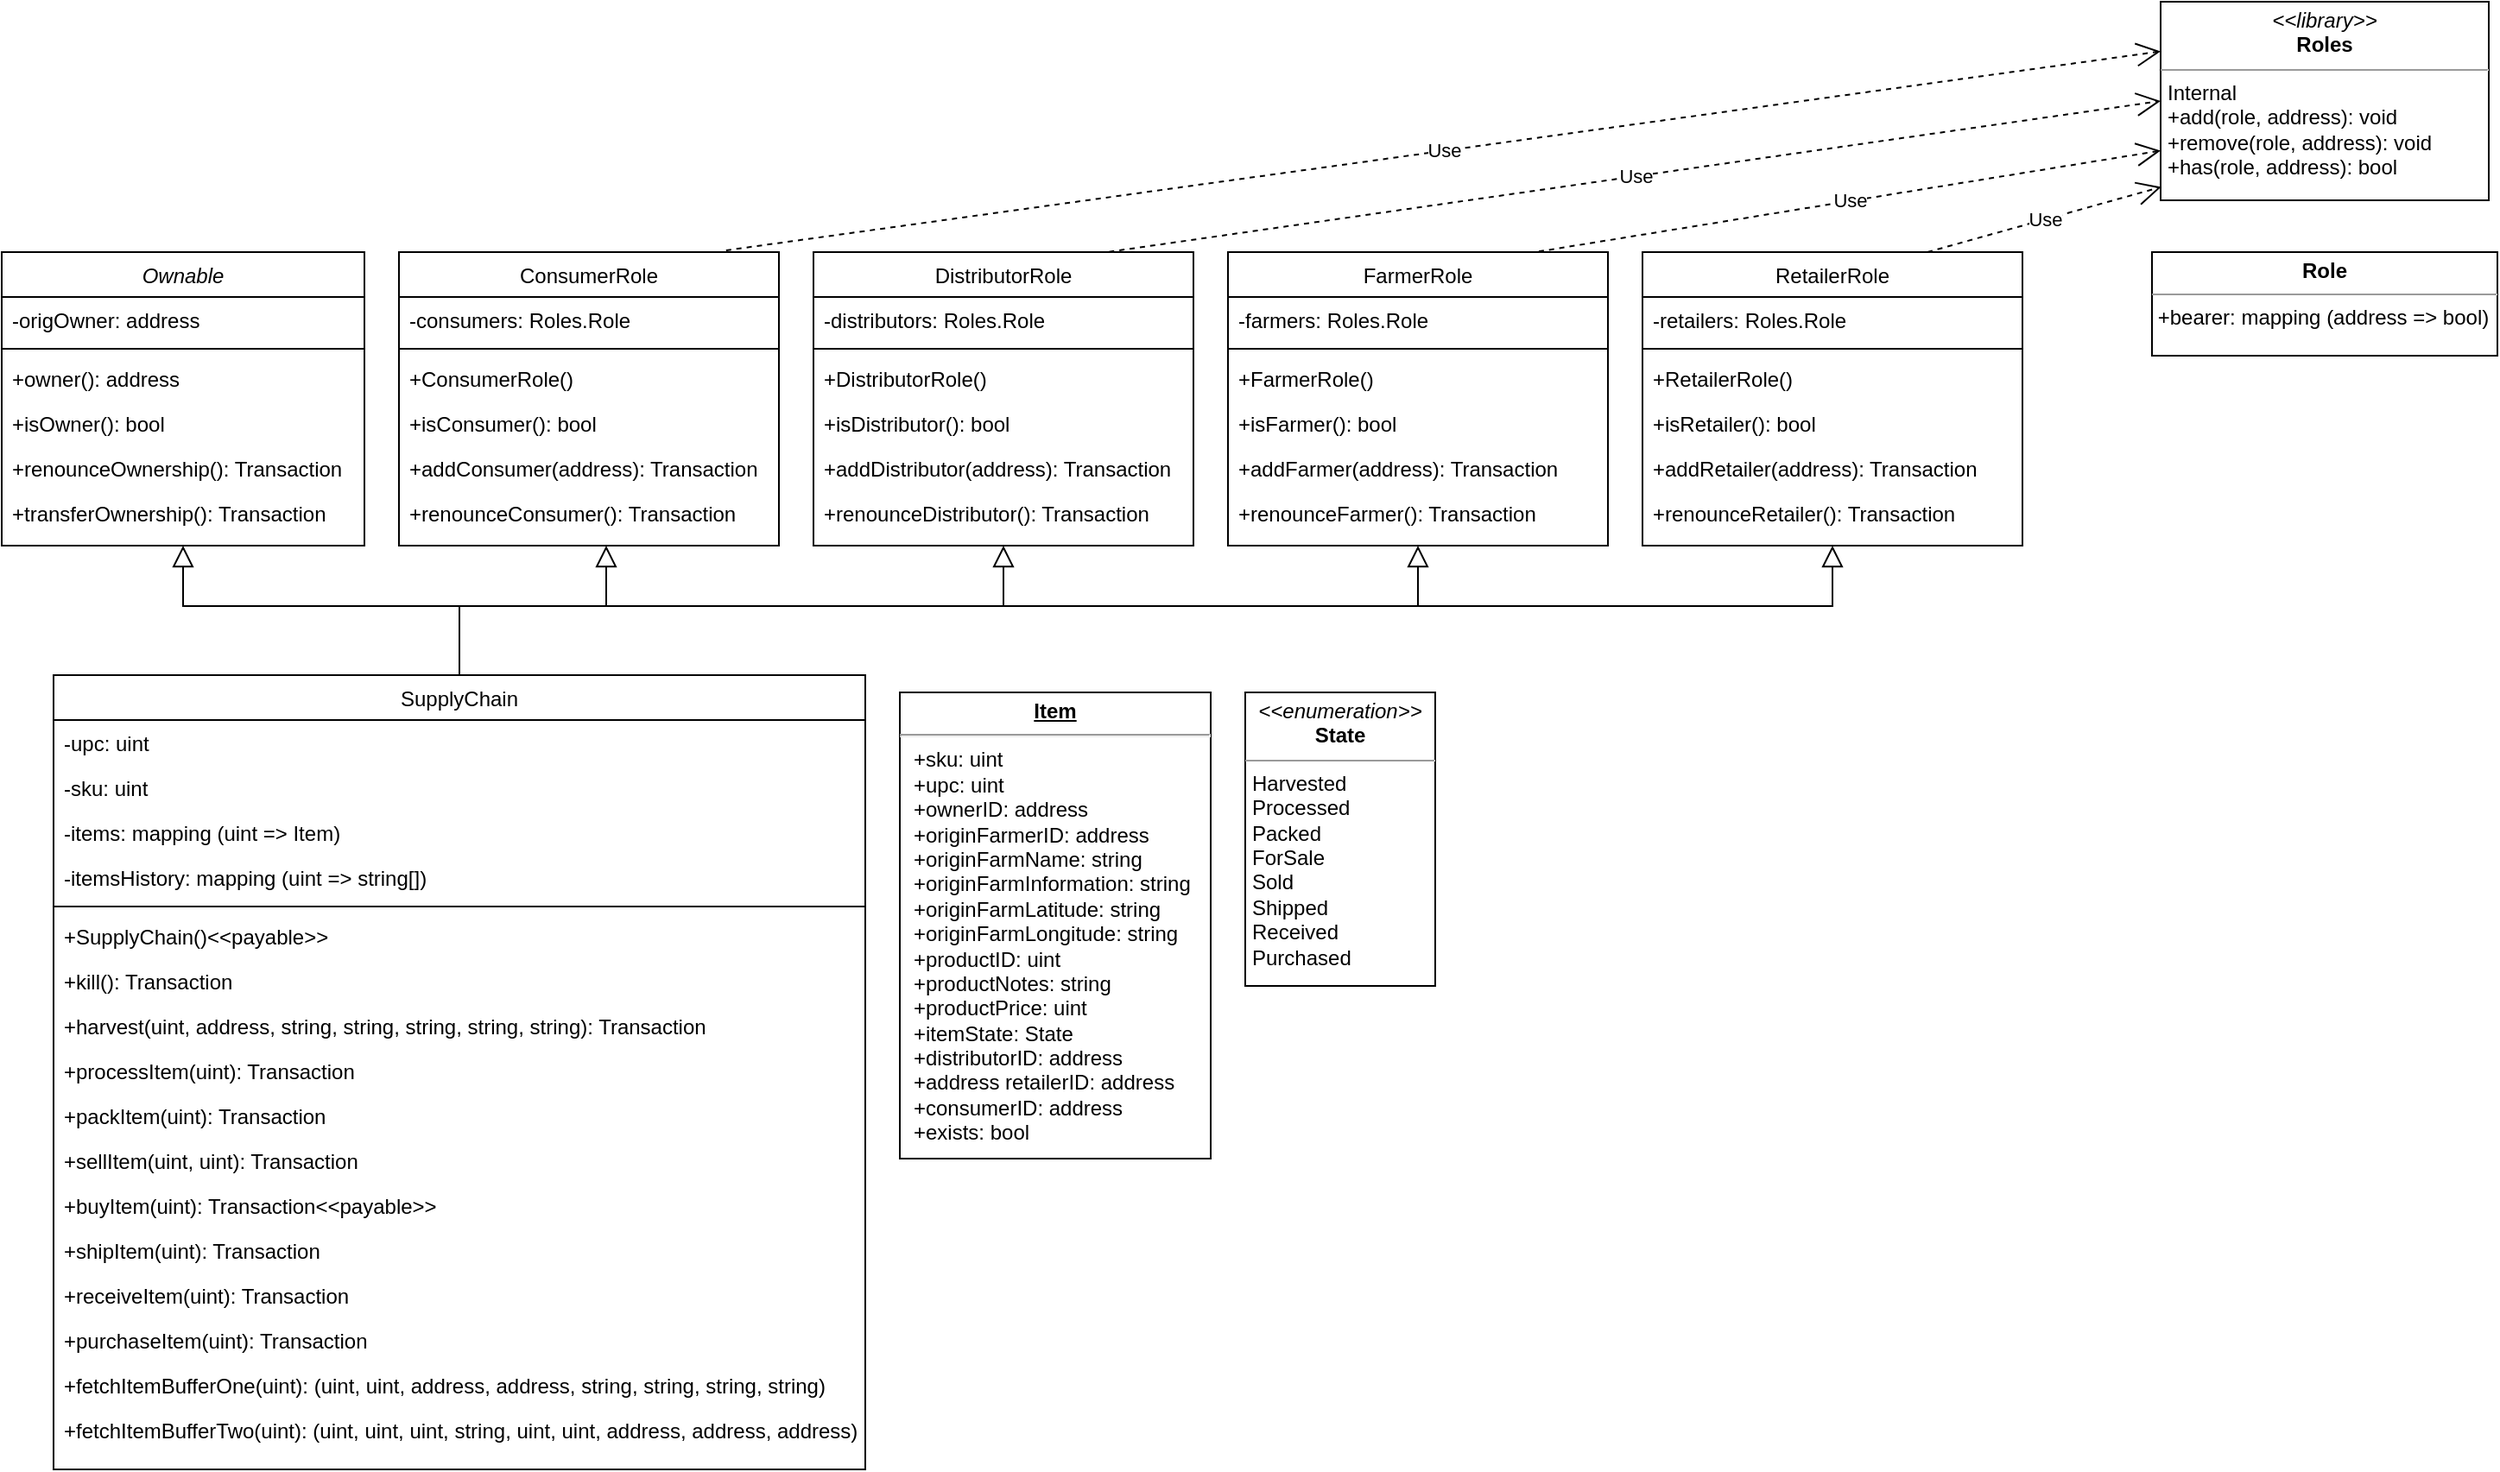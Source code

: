<mxfile version="15.7.4" type="device"><diagram id="C5RBs43oDa-KdzZeNtuy" name="Page-1"><mxGraphModel dx="1892" dy="1178" grid="1" gridSize="10" guides="1" tooltips="1" connect="1" arrows="1" fold="1" page="1" pageScale="1" pageWidth="827" pageHeight="1169" math="0" shadow="0"><root><mxCell id="WIyWlLk6GJQsqaUBKTNV-0"/><mxCell id="WIyWlLk6GJQsqaUBKTNV-1" parent="WIyWlLk6GJQsqaUBKTNV-0"/><mxCell id="zkfFHV4jXpPFQw0GAbJ--0" value="Ownable" style="swimlane;fontStyle=2;align=center;verticalAlign=top;childLayout=stackLayout;horizontal=1;startSize=26;horizontalStack=0;resizeParent=1;resizeLast=0;collapsible=1;marginBottom=0;rounded=0;shadow=0;strokeWidth=1;" parent="WIyWlLk6GJQsqaUBKTNV-1" vertex="1"><mxGeometry x="50" y="585" width="210" height="170" as="geometry"><mxRectangle x="230" y="140" width="160" height="26" as="alternateBounds"/></mxGeometry></mxCell><mxCell id="zkfFHV4jXpPFQw0GAbJ--1" value="-origOwner: address" style="text;align=left;verticalAlign=top;spacingLeft=4;spacingRight=4;overflow=hidden;rotatable=0;points=[[0,0.5],[1,0.5]];portConstraint=eastwest;" parent="zkfFHV4jXpPFQw0GAbJ--0" vertex="1"><mxGeometry y="26" width="210" height="26" as="geometry"/></mxCell><mxCell id="zkfFHV4jXpPFQw0GAbJ--4" value="" style="line;html=1;strokeWidth=1;align=left;verticalAlign=middle;spacingTop=-1;spacingLeft=3;spacingRight=3;rotatable=0;labelPosition=right;points=[];portConstraint=eastwest;" parent="zkfFHV4jXpPFQw0GAbJ--0" vertex="1"><mxGeometry y="52" width="210" height="8" as="geometry"/></mxCell><mxCell id="zkfFHV4jXpPFQw0GAbJ--5" value="+owner(): address" style="text;align=left;verticalAlign=top;spacingLeft=4;spacingRight=4;overflow=hidden;rotatable=0;points=[[0,0.5],[1,0.5]];portConstraint=eastwest;" parent="zkfFHV4jXpPFQw0GAbJ--0" vertex="1"><mxGeometry y="60" width="210" height="26" as="geometry"/></mxCell><mxCell id="AVMM9S_EN0SR5OGyoRbt-25" value="+isOwner(): bool" style="text;align=left;verticalAlign=top;spacingLeft=4;spacingRight=4;overflow=hidden;rotatable=0;points=[[0,0.5],[1,0.5]];portConstraint=eastwest;" vertex="1" parent="zkfFHV4jXpPFQw0GAbJ--0"><mxGeometry y="86" width="210" height="26" as="geometry"/></mxCell><mxCell id="AVMM9S_EN0SR5OGyoRbt-26" value="+renounceOwnership(): Transaction" style="text;align=left;verticalAlign=top;spacingLeft=4;spacingRight=4;overflow=hidden;rotatable=0;points=[[0,0.5],[1,0.5]];portConstraint=eastwest;" vertex="1" parent="zkfFHV4jXpPFQw0GAbJ--0"><mxGeometry y="112" width="210" height="26" as="geometry"/></mxCell><mxCell id="AVMM9S_EN0SR5OGyoRbt-27" value="+transferOwnership(): Transaction" style="text;align=left;verticalAlign=top;spacingLeft=4;spacingRight=4;overflow=hidden;rotatable=0;points=[[0,0.5],[1,0.5]];portConstraint=eastwest;" vertex="1" parent="zkfFHV4jXpPFQw0GAbJ--0"><mxGeometry y="138" width="210" height="26" as="geometry"/></mxCell><mxCell id="zkfFHV4jXpPFQw0GAbJ--6" value="SupplyChain" style="swimlane;fontStyle=0;align=center;verticalAlign=top;childLayout=stackLayout;horizontal=1;startSize=26;horizontalStack=0;resizeParent=1;resizeLast=0;collapsible=1;marginBottom=0;rounded=0;shadow=0;strokeWidth=1;" parent="WIyWlLk6GJQsqaUBKTNV-1" vertex="1"><mxGeometry x="80" y="830" width="470" height="460" as="geometry"><mxRectangle x="130" y="380" width="160" height="26" as="alternateBounds"/></mxGeometry></mxCell><mxCell id="zkfFHV4jXpPFQw0GAbJ--7" value="-upc: uint" style="text;align=left;verticalAlign=top;spacingLeft=4;spacingRight=4;overflow=hidden;rotatable=0;points=[[0,0.5],[1,0.5]];portConstraint=eastwest;" parent="zkfFHV4jXpPFQw0GAbJ--6" vertex="1"><mxGeometry y="26" width="470" height="26" as="geometry"/></mxCell><mxCell id="zkfFHV4jXpPFQw0GAbJ--8" value="-sku: uint" style="text;align=left;verticalAlign=top;spacingLeft=4;spacingRight=4;overflow=hidden;rotatable=0;points=[[0,0.5],[1,0.5]];portConstraint=eastwest;rounded=0;shadow=0;html=0;" parent="zkfFHV4jXpPFQw0GAbJ--6" vertex="1"><mxGeometry y="52" width="470" height="26" as="geometry"/></mxCell><mxCell id="AVMM9S_EN0SR5OGyoRbt-3" value="-items: mapping (uint =&gt; Item)" style="text;align=left;verticalAlign=top;spacingLeft=4;spacingRight=4;overflow=hidden;rotatable=0;points=[[0,0.5],[1,0.5]];portConstraint=eastwest;rounded=0;shadow=0;html=0;" vertex="1" parent="zkfFHV4jXpPFQw0GAbJ--6"><mxGeometry y="78" width="470" height="26" as="geometry"/></mxCell><mxCell id="zkfFHV4jXpPFQw0GAbJ--10" value="-itemsHistory: mapping (uint =&gt; string[])" style="text;align=left;verticalAlign=top;spacingLeft=4;spacingRight=4;overflow=hidden;rotatable=0;points=[[0,0.5],[1,0.5]];portConstraint=eastwest;fontStyle=0" parent="zkfFHV4jXpPFQw0GAbJ--6" vertex="1"><mxGeometry y="104" width="470" height="26" as="geometry"/></mxCell><mxCell id="zkfFHV4jXpPFQw0GAbJ--9" value="" style="line;html=1;strokeWidth=1;align=left;verticalAlign=middle;spacingTop=-1;spacingLeft=3;spacingRight=3;rotatable=0;labelPosition=right;points=[];portConstraint=eastwest;" parent="zkfFHV4jXpPFQw0GAbJ--6" vertex="1"><mxGeometry y="130" width="470" height="8" as="geometry"/></mxCell><mxCell id="AVMM9S_EN0SR5OGyoRbt-13" value="+SupplyChain()&lt;&lt;payable&gt;&gt;" style="text;align=left;verticalAlign=top;spacingLeft=4;spacingRight=4;overflow=hidden;rotatable=0;points=[[0,0.5],[1,0.5]];portConstraint=eastwest;fontStyle=0" vertex="1" parent="zkfFHV4jXpPFQw0GAbJ--6"><mxGeometry y="138" width="470" height="26" as="geometry"/></mxCell><mxCell id="AVMM9S_EN0SR5OGyoRbt-14" value="+kill(): Transaction&#10;" style="text;align=left;verticalAlign=top;spacingLeft=4;spacingRight=4;overflow=hidden;rotatable=0;points=[[0,0.5],[1,0.5]];portConstraint=eastwest;fontStyle=0" vertex="1" parent="zkfFHV4jXpPFQw0GAbJ--6"><mxGeometry y="164" width="470" height="26" as="geometry"/></mxCell><mxCell id="AVMM9S_EN0SR5OGyoRbt-15" value="+harvest(uint, address, string, string, string, string, string): Transaction&#10;" style="text;align=left;verticalAlign=top;spacingLeft=4;spacingRight=4;overflow=hidden;rotatable=0;points=[[0,0.5],[1,0.5]];portConstraint=eastwest;fontStyle=0" vertex="1" parent="zkfFHV4jXpPFQw0GAbJ--6"><mxGeometry y="190" width="470" height="26" as="geometry"/></mxCell><mxCell id="AVMM9S_EN0SR5OGyoRbt-16" value="+processItem(uint): Transaction&#10;" style="text;align=left;verticalAlign=top;spacingLeft=4;spacingRight=4;overflow=hidden;rotatable=0;points=[[0,0.5],[1,0.5]];portConstraint=eastwest;fontStyle=0" vertex="1" parent="zkfFHV4jXpPFQw0GAbJ--6"><mxGeometry y="216" width="470" height="26" as="geometry"/></mxCell><mxCell id="AVMM9S_EN0SR5OGyoRbt-17" value="+packItem(uint): Transaction&#10;" style="text;align=left;verticalAlign=top;spacingLeft=4;spacingRight=4;overflow=hidden;rotatable=0;points=[[0,0.5],[1,0.5]];portConstraint=eastwest;fontStyle=0" vertex="1" parent="zkfFHV4jXpPFQw0GAbJ--6"><mxGeometry y="242" width="470" height="26" as="geometry"/></mxCell><mxCell id="AVMM9S_EN0SR5OGyoRbt-18" value="+sellItem(uint, uint): Transaction&#10;" style="text;align=left;verticalAlign=top;spacingLeft=4;spacingRight=4;overflow=hidden;rotatable=0;points=[[0,0.5],[1,0.5]];portConstraint=eastwest;fontStyle=0" vertex="1" parent="zkfFHV4jXpPFQw0GAbJ--6"><mxGeometry y="268" width="470" height="26" as="geometry"/></mxCell><mxCell id="AVMM9S_EN0SR5OGyoRbt-19" value="+buyItem(uint): Transaction&lt;&lt;payable&gt;&gt;&#10;" style="text;align=left;verticalAlign=top;spacingLeft=4;spacingRight=4;overflow=hidden;rotatable=0;points=[[0,0.5],[1,0.5]];portConstraint=eastwest;fontStyle=0" vertex="1" parent="zkfFHV4jXpPFQw0GAbJ--6"><mxGeometry y="294" width="470" height="26" as="geometry"/></mxCell><mxCell id="AVMM9S_EN0SR5OGyoRbt-20" value="+shipItem(uint): Transaction&#10;" style="text;align=left;verticalAlign=top;spacingLeft=4;spacingRight=4;overflow=hidden;rotatable=0;points=[[0,0.5],[1,0.5]];portConstraint=eastwest;fontStyle=0" vertex="1" parent="zkfFHV4jXpPFQw0GAbJ--6"><mxGeometry y="320" width="470" height="26" as="geometry"/></mxCell><mxCell id="AVMM9S_EN0SR5OGyoRbt-21" value="+receiveItem(uint): Transaction&#10;" style="text;align=left;verticalAlign=top;spacingLeft=4;spacingRight=4;overflow=hidden;rotatable=0;points=[[0,0.5],[1,0.5]];portConstraint=eastwest;fontStyle=0" vertex="1" parent="zkfFHV4jXpPFQw0GAbJ--6"><mxGeometry y="346" width="470" height="26" as="geometry"/></mxCell><mxCell id="AVMM9S_EN0SR5OGyoRbt-22" value="+purchaseItem(uint): Transaction&#10;" style="text;align=left;verticalAlign=top;spacingLeft=4;spacingRight=4;overflow=hidden;rotatable=0;points=[[0,0.5],[1,0.5]];portConstraint=eastwest;fontStyle=0" vertex="1" parent="zkfFHV4jXpPFQw0GAbJ--6"><mxGeometry y="372" width="470" height="26" as="geometry"/></mxCell><mxCell id="AVMM9S_EN0SR5OGyoRbt-23" value="+fetchItemBufferOne(uint): (uint, uint, address, address, string, string, string, string)&#10;" style="text;align=left;verticalAlign=top;spacingLeft=4;spacingRight=4;overflow=hidden;rotatable=0;points=[[0,0.5],[1,0.5]];portConstraint=eastwest;fontStyle=0" vertex="1" parent="zkfFHV4jXpPFQw0GAbJ--6"><mxGeometry y="398" width="470" height="26" as="geometry"/></mxCell><mxCell id="AVMM9S_EN0SR5OGyoRbt-24" value="+fetchItemBufferTwo(uint): (uint, uint, uint, string, uint, uint, address, address, address)&#10;" style="text;align=left;verticalAlign=top;spacingLeft=4;spacingRight=4;overflow=hidden;rotatable=0;points=[[0,0.5],[1,0.5]];portConstraint=eastwest;fontStyle=0" vertex="1" parent="zkfFHV4jXpPFQw0GAbJ--6"><mxGeometry y="424" width="470" height="26" as="geometry"/></mxCell><mxCell id="AVMM9S_EN0SR5OGyoRbt-10" value="&lt;p style=&quot;margin: 0px ; margin-top: 4px ; text-align: center&quot;&gt;&lt;i&gt;&amp;lt;&amp;lt;enumeration&amp;gt;&amp;gt;&lt;/i&gt;&lt;br&gt;&lt;b&gt;State&lt;/b&gt;&lt;/p&gt;&lt;hr size=&quot;1&quot;&gt;&lt;p style=&quot;margin: 0px ; margin-left: 4px&quot;&gt;Harvested&lt;/p&gt;&lt;p style=&quot;margin: 0px ; margin-left: 4px&quot;&gt;Processed&lt;/p&gt;&lt;p style=&quot;margin: 0px ; margin-left: 4px&quot;&gt;Packed&lt;/p&gt;&lt;p style=&quot;margin: 0px ; margin-left: 4px&quot;&gt;ForSale&lt;/p&gt;&lt;p style=&quot;margin: 0px ; margin-left: 4px&quot;&gt;Sold&lt;/p&gt;&lt;p style=&quot;margin: 0px ; margin-left: 4px&quot;&gt;Shipped&lt;/p&gt;&lt;p style=&quot;margin: 0px ; margin-left: 4px&quot;&gt;Received&lt;/p&gt;&lt;p style=&quot;margin: 0px ; margin-left: 4px&quot;&gt;Purchased&lt;/p&gt;" style="verticalAlign=top;align=left;overflow=fill;fontSize=12;fontFamily=Helvetica;html=1;" vertex="1" parent="WIyWlLk6GJQsqaUBKTNV-1"><mxGeometry x="770" y="840" width="110" height="170" as="geometry"/></mxCell><mxCell id="AVMM9S_EN0SR5OGyoRbt-11" value="&lt;p style=&quot;margin: 0px ; margin-top: 4px ; text-align: center ; text-decoration: underline&quot;&gt;&lt;b&gt;Item&lt;/b&gt;&lt;/p&gt;&lt;hr&gt;&lt;p style=&quot;margin: 0px ; margin-left: 8px&quot;&gt;+sku: uint&lt;br&gt;+upc: uint&lt;br&gt;+ownerID: address&lt;br&gt;&lt;/p&gt;&lt;p style=&quot;margin: 0px ; margin-left: 8px&quot;&gt;+originFarmerID: address&lt;/p&gt;&lt;p style=&quot;margin: 0px ; margin-left: 8px&quot;&gt;+originFarmName: string&lt;/p&gt;&lt;p style=&quot;margin: 0px ; margin-left: 8px&quot;&gt;+originFarmInformation: string&lt;/p&gt;&lt;p style=&quot;margin: 0px ; margin-left: 8px&quot;&gt;+originFarmLatitude: string&lt;/p&gt;&lt;p style=&quot;margin: 0px ; margin-left: 8px&quot;&gt;+originFarmLongitude: string&lt;/p&gt;&lt;p style=&quot;margin: 0px ; margin-left: 8px&quot;&gt;+productID: uint&lt;/p&gt;&lt;p style=&quot;margin: 0px ; margin-left: 8px&quot;&gt;+productNotes: string&lt;/p&gt;&lt;p style=&quot;margin: 0px ; margin-left: 8px&quot;&gt;+productPrice: uint&lt;/p&gt;&lt;p style=&quot;margin: 0px ; margin-left: 8px&quot;&gt;+itemState: State&lt;/p&gt;&lt;p style=&quot;margin: 0px ; margin-left: 8px&quot;&gt;+distributorID: address&lt;/p&gt;&lt;p style=&quot;margin: 0px ; margin-left: 8px&quot;&gt;+address retailerID: address&lt;/p&gt;&lt;p style=&quot;margin: 0px ; margin-left: 8px&quot;&gt;+consumerID: address&lt;/p&gt;&lt;p style=&quot;margin: 0px ; margin-left: 8px&quot;&gt;+exists: bool&lt;/p&gt;" style="verticalAlign=top;align=left;overflow=fill;fontSize=12;fontFamily=Helvetica;html=1;" vertex="1" parent="WIyWlLk6GJQsqaUBKTNV-1"><mxGeometry x="570" y="840" width="180" height="270" as="geometry"/></mxCell><mxCell id="AVMM9S_EN0SR5OGyoRbt-28" value="ConsumerRole" style="swimlane;fontStyle=0;align=center;verticalAlign=top;childLayout=stackLayout;horizontal=1;startSize=26;horizontalStack=0;resizeParent=1;resizeLast=0;collapsible=1;marginBottom=0;rounded=0;shadow=0;strokeWidth=1;" vertex="1" parent="WIyWlLk6GJQsqaUBKTNV-1"><mxGeometry x="280" y="585" width="220" height="170" as="geometry"><mxRectangle x="230" y="140" width="160" height="26" as="alternateBounds"/></mxGeometry></mxCell><mxCell id="AVMM9S_EN0SR5OGyoRbt-29" value="-consumers: Roles.Role" style="text;align=left;verticalAlign=top;spacingLeft=4;spacingRight=4;overflow=hidden;rotatable=0;points=[[0,0.5],[1,0.5]];portConstraint=eastwest;" vertex="1" parent="AVMM9S_EN0SR5OGyoRbt-28"><mxGeometry y="26" width="220" height="26" as="geometry"/></mxCell><mxCell id="AVMM9S_EN0SR5OGyoRbt-30" value="" style="line;html=1;strokeWidth=1;align=left;verticalAlign=middle;spacingTop=-1;spacingLeft=3;spacingRight=3;rotatable=0;labelPosition=right;points=[];portConstraint=eastwest;" vertex="1" parent="AVMM9S_EN0SR5OGyoRbt-28"><mxGeometry y="52" width="220" height="8" as="geometry"/></mxCell><mxCell id="AVMM9S_EN0SR5OGyoRbt-31" value="+ConsumerRole()" style="text;align=left;verticalAlign=top;spacingLeft=4;spacingRight=4;overflow=hidden;rotatable=0;points=[[0,0.5],[1,0.5]];portConstraint=eastwest;" vertex="1" parent="AVMM9S_EN0SR5OGyoRbt-28"><mxGeometry y="60" width="220" height="26" as="geometry"/></mxCell><mxCell id="AVMM9S_EN0SR5OGyoRbt-32" value="+isConsumer(): bool" style="text;align=left;verticalAlign=top;spacingLeft=4;spacingRight=4;overflow=hidden;rotatable=0;points=[[0,0.5],[1,0.5]];portConstraint=eastwest;" vertex="1" parent="AVMM9S_EN0SR5OGyoRbt-28"><mxGeometry y="86" width="220" height="26" as="geometry"/></mxCell><mxCell id="AVMM9S_EN0SR5OGyoRbt-33" value="+addConsumer(address): Transaction" style="text;align=left;verticalAlign=top;spacingLeft=4;spacingRight=4;overflow=hidden;rotatable=0;points=[[0,0.5],[1,0.5]];portConstraint=eastwest;" vertex="1" parent="AVMM9S_EN0SR5OGyoRbt-28"><mxGeometry y="112" width="220" height="26" as="geometry"/></mxCell><mxCell id="AVMM9S_EN0SR5OGyoRbt-34" value="+renounceConsumer(): Transaction" style="text;align=left;verticalAlign=top;spacingLeft=4;spacingRight=4;overflow=hidden;rotatable=0;points=[[0,0.5],[1,0.5]];portConstraint=eastwest;" vertex="1" parent="AVMM9S_EN0SR5OGyoRbt-28"><mxGeometry y="138" width="220" height="26" as="geometry"/></mxCell><mxCell id="AVMM9S_EN0SR5OGyoRbt-37" value="&lt;p style=&quot;margin: 0px ; margin-top: 4px ; text-align: center&quot;&gt;&lt;i&gt;&amp;lt;&amp;lt;library&amp;gt;&amp;gt;&lt;/i&gt;&lt;br&gt;&lt;b&gt;Roles&lt;/b&gt;&lt;/p&gt;&lt;hr size=&quot;1&quot;&gt;&lt;p style=&quot;margin: 0px ; margin-left: 4px&quot;&gt;Internal&lt;/p&gt;&lt;p style=&quot;margin: 0px ; margin-left: 4px&quot;&gt;+add(role, address): void&lt;br&gt;+remove(role, address): void&lt;br&gt;&lt;/p&gt;&lt;p style=&quot;margin: 0px ; margin-left: 4px&quot;&gt;+has(role, address): bool&lt;/p&gt;" style="verticalAlign=top;align=left;overflow=fill;fontSize=12;fontFamily=Helvetica;html=1;" vertex="1" parent="WIyWlLk6GJQsqaUBKTNV-1"><mxGeometry x="1300" y="440" width="190" height="115" as="geometry"/></mxCell><mxCell id="AVMM9S_EN0SR5OGyoRbt-38" value="&lt;p style=&quot;margin: 0px ; margin-top: 4px ; text-align: center&quot;&gt;&lt;b&gt;Role&lt;/b&gt;&lt;/p&gt;&lt;hr size=&quot;1&quot;&gt;&lt;div style=&quot;height: 2px&quot;&gt;&amp;nbsp;+bearer:&amp;nbsp;mapping (address =&amp;gt; bool)&lt;/div&gt;&lt;div style=&quot;height: 2px&quot;&gt;&amp;nbsp;&amp;nbsp;&lt;/div&gt;" style="verticalAlign=top;align=left;overflow=fill;fontSize=12;fontFamily=Helvetica;html=1;" vertex="1" parent="WIyWlLk6GJQsqaUBKTNV-1"><mxGeometry x="1295" y="585" width="200" height="60" as="geometry"/></mxCell><mxCell id="AVMM9S_EN0SR5OGyoRbt-41" value="DistributorRole" style="swimlane;fontStyle=0;align=center;verticalAlign=top;childLayout=stackLayout;horizontal=1;startSize=26;horizontalStack=0;resizeParent=1;resizeLast=0;collapsible=1;marginBottom=0;rounded=0;shadow=0;strokeWidth=1;" vertex="1" parent="WIyWlLk6GJQsqaUBKTNV-1"><mxGeometry x="520" y="585" width="220" height="170" as="geometry"><mxRectangle x="230" y="140" width="160" height="26" as="alternateBounds"/></mxGeometry></mxCell><mxCell id="AVMM9S_EN0SR5OGyoRbt-42" value="-distributors: Roles.Role" style="text;align=left;verticalAlign=top;spacingLeft=4;spacingRight=4;overflow=hidden;rotatable=0;points=[[0,0.5],[1,0.5]];portConstraint=eastwest;" vertex="1" parent="AVMM9S_EN0SR5OGyoRbt-41"><mxGeometry y="26" width="220" height="26" as="geometry"/></mxCell><mxCell id="AVMM9S_EN0SR5OGyoRbt-43" value="" style="line;html=1;strokeWidth=1;align=left;verticalAlign=middle;spacingTop=-1;spacingLeft=3;spacingRight=3;rotatable=0;labelPosition=right;points=[];portConstraint=eastwest;" vertex="1" parent="AVMM9S_EN0SR5OGyoRbt-41"><mxGeometry y="52" width="220" height="8" as="geometry"/></mxCell><mxCell id="AVMM9S_EN0SR5OGyoRbt-44" value="+DistributorRole()" style="text;align=left;verticalAlign=top;spacingLeft=4;spacingRight=4;overflow=hidden;rotatable=0;points=[[0,0.5],[1,0.5]];portConstraint=eastwest;" vertex="1" parent="AVMM9S_EN0SR5OGyoRbt-41"><mxGeometry y="60" width="220" height="26" as="geometry"/></mxCell><mxCell id="AVMM9S_EN0SR5OGyoRbt-45" value="+isDistributor(): bool" style="text;align=left;verticalAlign=top;spacingLeft=4;spacingRight=4;overflow=hidden;rotatable=0;points=[[0,0.5],[1,0.5]];portConstraint=eastwest;" vertex="1" parent="AVMM9S_EN0SR5OGyoRbt-41"><mxGeometry y="86" width="220" height="26" as="geometry"/></mxCell><mxCell id="AVMM9S_EN0SR5OGyoRbt-46" value="+addDistributor(address): Transaction" style="text;align=left;verticalAlign=top;spacingLeft=4;spacingRight=4;overflow=hidden;rotatable=0;points=[[0,0.5],[1,0.5]];portConstraint=eastwest;" vertex="1" parent="AVMM9S_EN0SR5OGyoRbt-41"><mxGeometry y="112" width="220" height="26" as="geometry"/></mxCell><mxCell id="AVMM9S_EN0SR5OGyoRbt-47" value="+renounceDistributor(): Transaction" style="text;align=left;verticalAlign=top;spacingLeft=4;spacingRight=4;overflow=hidden;rotatable=0;points=[[0,0.5],[1,0.5]];portConstraint=eastwest;" vertex="1" parent="AVMM9S_EN0SR5OGyoRbt-41"><mxGeometry y="138" width="220" height="26" as="geometry"/></mxCell><mxCell id="AVMM9S_EN0SR5OGyoRbt-48" value="FarmerRole" style="swimlane;fontStyle=0;align=center;verticalAlign=top;childLayout=stackLayout;horizontal=1;startSize=26;horizontalStack=0;resizeParent=1;resizeLast=0;collapsible=1;marginBottom=0;rounded=0;shadow=0;strokeWidth=1;" vertex="1" parent="WIyWlLk6GJQsqaUBKTNV-1"><mxGeometry x="760" y="585" width="220" height="170" as="geometry"><mxRectangle x="230" y="140" width="160" height="26" as="alternateBounds"/></mxGeometry></mxCell><mxCell id="AVMM9S_EN0SR5OGyoRbt-49" value="-farmers: Roles.Role" style="text;align=left;verticalAlign=top;spacingLeft=4;spacingRight=4;overflow=hidden;rotatable=0;points=[[0,0.5],[1,0.5]];portConstraint=eastwest;" vertex="1" parent="AVMM9S_EN0SR5OGyoRbt-48"><mxGeometry y="26" width="220" height="26" as="geometry"/></mxCell><mxCell id="AVMM9S_EN0SR5OGyoRbt-50" value="" style="line;html=1;strokeWidth=1;align=left;verticalAlign=middle;spacingTop=-1;spacingLeft=3;spacingRight=3;rotatable=0;labelPosition=right;points=[];portConstraint=eastwest;" vertex="1" parent="AVMM9S_EN0SR5OGyoRbt-48"><mxGeometry y="52" width="220" height="8" as="geometry"/></mxCell><mxCell id="AVMM9S_EN0SR5OGyoRbt-51" value="+FarmerRole()" style="text;align=left;verticalAlign=top;spacingLeft=4;spacingRight=4;overflow=hidden;rotatable=0;points=[[0,0.5],[1,0.5]];portConstraint=eastwest;" vertex="1" parent="AVMM9S_EN0SR5OGyoRbt-48"><mxGeometry y="60" width="220" height="26" as="geometry"/></mxCell><mxCell id="AVMM9S_EN0SR5OGyoRbt-52" value="+isFarmer(): bool" style="text;align=left;verticalAlign=top;spacingLeft=4;spacingRight=4;overflow=hidden;rotatable=0;points=[[0,0.5],[1,0.5]];portConstraint=eastwest;" vertex="1" parent="AVMM9S_EN0SR5OGyoRbt-48"><mxGeometry y="86" width="220" height="26" as="geometry"/></mxCell><mxCell id="AVMM9S_EN0SR5OGyoRbt-53" value="+addFarmer(address): Transaction" style="text;align=left;verticalAlign=top;spacingLeft=4;spacingRight=4;overflow=hidden;rotatable=0;points=[[0,0.5],[1,0.5]];portConstraint=eastwest;" vertex="1" parent="AVMM9S_EN0SR5OGyoRbt-48"><mxGeometry y="112" width="220" height="26" as="geometry"/></mxCell><mxCell id="AVMM9S_EN0SR5OGyoRbt-54" value="+renounceFarmer(): Transaction" style="text;align=left;verticalAlign=top;spacingLeft=4;spacingRight=4;overflow=hidden;rotatable=0;points=[[0,0.5],[1,0.5]];portConstraint=eastwest;" vertex="1" parent="AVMM9S_EN0SR5OGyoRbt-48"><mxGeometry y="138" width="220" height="26" as="geometry"/></mxCell><mxCell id="AVMM9S_EN0SR5OGyoRbt-55" value="RetailerRole" style="swimlane;fontStyle=0;align=center;verticalAlign=top;childLayout=stackLayout;horizontal=1;startSize=26;horizontalStack=0;resizeParent=1;resizeLast=0;collapsible=1;marginBottom=0;rounded=0;shadow=0;strokeWidth=1;" vertex="1" parent="WIyWlLk6GJQsqaUBKTNV-1"><mxGeometry x="1000" y="585" width="220" height="170" as="geometry"><mxRectangle x="230" y="140" width="160" height="26" as="alternateBounds"/></mxGeometry></mxCell><mxCell id="AVMM9S_EN0SR5OGyoRbt-56" value="-retailers: Roles.Role" style="text;align=left;verticalAlign=top;spacingLeft=4;spacingRight=4;overflow=hidden;rotatable=0;points=[[0,0.5],[1,0.5]];portConstraint=eastwest;" vertex="1" parent="AVMM9S_EN0SR5OGyoRbt-55"><mxGeometry y="26" width="220" height="26" as="geometry"/></mxCell><mxCell id="AVMM9S_EN0SR5OGyoRbt-57" value="" style="line;html=1;strokeWidth=1;align=left;verticalAlign=middle;spacingTop=-1;spacingLeft=3;spacingRight=3;rotatable=0;labelPosition=right;points=[];portConstraint=eastwest;" vertex="1" parent="AVMM9S_EN0SR5OGyoRbt-55"><mxGeometry y="52" width="220" height="8" as="geometry"/></mxCell><mxCell id="AVMM9S_EN0SR5OGyoRbt-58" value="+RetailerRole()" style="text;align=left;verticalAlign=top;spacingLeft=4;spacingRight=4;overflow=hidden;rotatable=0;points=[[0,0.5],[1,0.5]];portConstraint=eastwest;" vertex="1" parent="AVMM9S_EN0SR5OGyoRbt-55"><mxGeometry y="60" width="220" height="26" as="geometry"/></mxCell><mxCell id="AVMM9S_EN0SR5OGyoRbt-59" value="+isRetailer(): bool" style="text;align=left;verticalAlign=top;spacingLeft=4;spacingRight=4;overflow=hidden;rotatable=0;points=[[0,0.5],[1,0.5]];portConstraint=eastwest;" vertex="1" parent="AVMM9S_EN0SR5OGyoRbt-55"><mxGeometry y="86" width="220" height="26" as="geometry"/></mxCell><mxCell id="AVMM9S_EN0SR5OGyoRbt-60" value="+addRetailer(address): Transaction" style="text;align=left;verticalAlign=top;spacingLeft=4;spacingRight=4;overflow=hidden;rotatable=0;points=[[0,0.5],[1,0.5]];portConstraint=eastwest;" vertex="1" parent="AVMM9S_EN0SR5OGyoRbt-55"><mxGeometry y="112" width="220" height="26" as="geometry"/></mxCell><mxCell id="AVMM9S_EN0SR5OGyoRbt-61" value="+renounceRetailer(): Transaction" style="text;align=left;verticalAlign=top;spacingLeft=4;spacingRight=4;overflow=hidden;rotatable=0;points=[[0,0.5],[1,0.5]];portConstraint=eastwest;" vertex="1" parent="AVMM9S_EN0SR5OGyoRbt-55"><mxGeometry y="138" width="220" height="26" as="geometry"/></mxCell><mxCell id="AVMM9S_EN0SR5OGyoRbt-62" value="" style="endArrow=block;endSize=10;endFill=0;shadow=0;strokeWidth=1;rounded=0;edgeStyle=elbowEdgeStyle;elbow=vertical;exitX=0.5;exitY=0;exitDx=0;exitDy=0;entryX=0.5;entryY=1;entryDx=0;entryDy=0;" edge="1" parent="WIyWlLk6GJQsqaUBKTNV-1" source="zkfFHV4jXpPFQw0GAbJ--6" target="AVMM9S_EN0SR5OGyoRbt-41"><mxGeometry width="160" relative="1" as="geometry"><mxPoint x="325" y="841" as="sourcePoint"/><mxPoint x="395" y="766" as="targetPoint"/><Array as="points"><mxPoint x="360" y="790"/><mxPoint x="360" y="801"/><mxPoint x="400" y="776"/></Array></mxGeometry></mxCell><mxCell id="AVMM9S_EN0SR5OGyoRbt-63" value="" style="endArrow=block;endSize=10;endFill=0;shadow=0;strokeWidth=1;rounded=0;edgeStyle=elbowEdgeStyle;elbow=vertical;exitX=0.5;exitY=0;exitDx=0;exitDy=0;entryX=0.5;entryY=1;entryDx=0;entryDy=0;" edge="1" parent="WIyWlLk6GJQsqaUBKTNV-1" source="zkfFHV4jXpPFQw0GAbJ--6" target="AVMM9S_EN0SR5OGyoRbt-48"><mxGeometry width="160" relative="1" as="geometry"><mxPoint x="325" y="840" as="sourcePoint"/><mxPoint x="640" y="765" as="targetPoint"/><Array as="points"><mxPoint x="360" y="790"/><mxPoint x="370" y="811"/><mxPoint x="410" y="786"/></Array></mxGeometry></mxCell><mxCell id="AVMM9S_EN0SR5OGyoRbt-64" value="" style="endArrow=block;endSize=10;endFill=0;shadow=0;strokeWidth=1;rounded=0;edgeStyle=elbowEdgeStyle;elbow=vertical;exitX=0.5;exitY=0;exitDx=0;exitDy=0;entryX=0.5;entryY=1;entryDx=0;entryDy=0;" edge="1" parent="WIyWlLk6GJQsqaUBKTNV-1" source="zkfFHV4jXpPFQw0GAbJ--6" target="AVMM9S_EN0SR5OGyoRbt-55"><mxGeometry width="160" relative="1" as="geometry"><mxPoint x="325" y="840" as="sourcePoint"/><mxPoint x="1090" y="765" as="targetPoint"/><Array as="points"><mxPoint x="360" y="790"/><mxPoint x="380" y="821"/><mxPoint x="420" y="796"/></Array></mxGeometry></mxCell><mxCell id="AVMM9S_EN0SR5OGyoRbt-65" value="" style="endArrow=block;endSize=10;endFill=0;shadow=0;strokeWidth=1;rounded=0;edgeStyle=elbowEdgeStyle;elbow=vertical;entryX=0.5;entryY=1;entryDx=0;entryDy=0;" edge="1" parent="WIyWlLk6GJQsqaUBKTNV-1"><mxGeometry width="160" relative="1" as="geometry"><mxPoint x="320" y="790" as="sourcePoint"/><mxPoint x="155" y="755" as="targetPoint"/><Array as="points"><mxPoint x="-595" y="790"/><mxPoint x="-575" y="821"/><mxPoint x="-535" y="796"/></Array></mxGeometry></mxCell><mxCell id="AVMM9S_EN0SR5OGyoRbt-67" value="" style="endArrow=block;endSize=10;endFill=0;shadow=0;strokeWidth=1;rounded=0;edgeStyle=elbowEdgeStyle;elbow=vertical;entryX=0.5;entryY=1;entryDx=0;entryDy=0;" edge="1" parent="WIyWlLk6GJQsqaUBKTNV-1"><mxGeometry width="160" relative="1" as="geometry"><mxPoint x="565" y="790" as="sourcePoint"/><mxPoint x="400" y="755" as="targetPoint"/><Array as="points"><mxPoint x="-350" y="790"/><mxPoint x="-330" y="821"/><mxPoint x="-290" y="796"/></Array></mxGeometry></mxCell><mxCell id="AVMM9S_EN0SR5OGyoRbt-68" value="Use" style="endArrow=open;endSize=12;dashed=1;html=1;rounded=0;exitX=0.75;exitY=0;exitDx=0;exitDy=0;entryX=0.002;entryY=0.933;entryDx=0;entryDy=0;entryPerimeter=0;" edge="1" parent="WIyWlLk6GJQsqaUBKTNV-1" source="AVMM9S_EN0SR5OGyoRbt-55" target="AVMM9S_EN0SR5OGyoRbt-37"><mxGeometry width="160" relative="1" as="geometry"><mxPoint x="1160" y="510" as="sourcePoint"/><mxPoint x="1320" y="510" as="targetPoint"/></mxGeometry></mxCell><mxCell id="AVMM9S_EN0SR5OGyoRbt-69" value="Use" style="endArrow=open;endSize=12;dashed=1;html=1;rounded=0;exitX=0.818;exitY=-0.002;exitDx=0;exitDy=0;exitPerimeter=0;entryX=0;entryY=0.75;entryDx=0;entryDy=0;" edge="1" parent="WIyWlLk6GJQsqaUBKTNV-1" source="AVMM9S_EN0SR5OGyoRbt-48" target="AVMM9S_EN0SR5OGyoRbt-37"><mxGeometry width="160" relative="1" as="geometry"><mxPoint x="920" y="584.66" as="sourcePoint"/><mxPoint x="1360" y="529" as="targetPoint"/></mxGeometry></mxCell><mxCell id="AVMM9S_EN0SR5OGyoRbt-70" value="Use" style="endArrow=open;endSize=12;dashed=1;html=1;rounded=0;exitX=0.778;exitY=-0.001;exitDx=0;exitDy=0;exitPerimeter=0;entryX=0;entryY=0.5;entryDx=0;entryDy=0;" edge="1" parent="WIyWlLk6GJQsqaUBKTNV-1" source="AVMM9S_EN0SR5OGyoRbt-41" target="AVMM9S_EN0SR5OGyoRbt-37"><mxGeometry width="160" relative="1" as="geometry"><mxPoint x="740.0" y="548.41" as="sourcePoint"/><mxPoint x="1100.04" y="490.0" as="targetPoint"/></mxGeometry></mxCell><mxCell id="AVMM9S_EN0SR5OGyoRbt-71" value="Use" style="endArrow=open;endSize=12;dashed=1;html=1;rounded=0;exitX=0.861;exitY=-0.006;exitDx=0;exitDy=0;exitPerimeter=0;entryX=0;entryY=0.25;entryDx=0;entryDy=0;" edge="1" parent="WIyWlLk6GJQsqaUBKTNV-1" source="AVMM9S_EN0SR5OGyoRbt-28" target="AVMM9S_EN0SR5OGyoRbt-37"><mxGeometry width="160" relative="1" as="geometry"><mxPoint x="660.0" y="541.17" as="sourcePoint"/><mxPoint x="1268.84" y="453.84" as="targetPoint"/></mxGeometry></mxCell></root></mxGraphModel></diagram></mxfile>